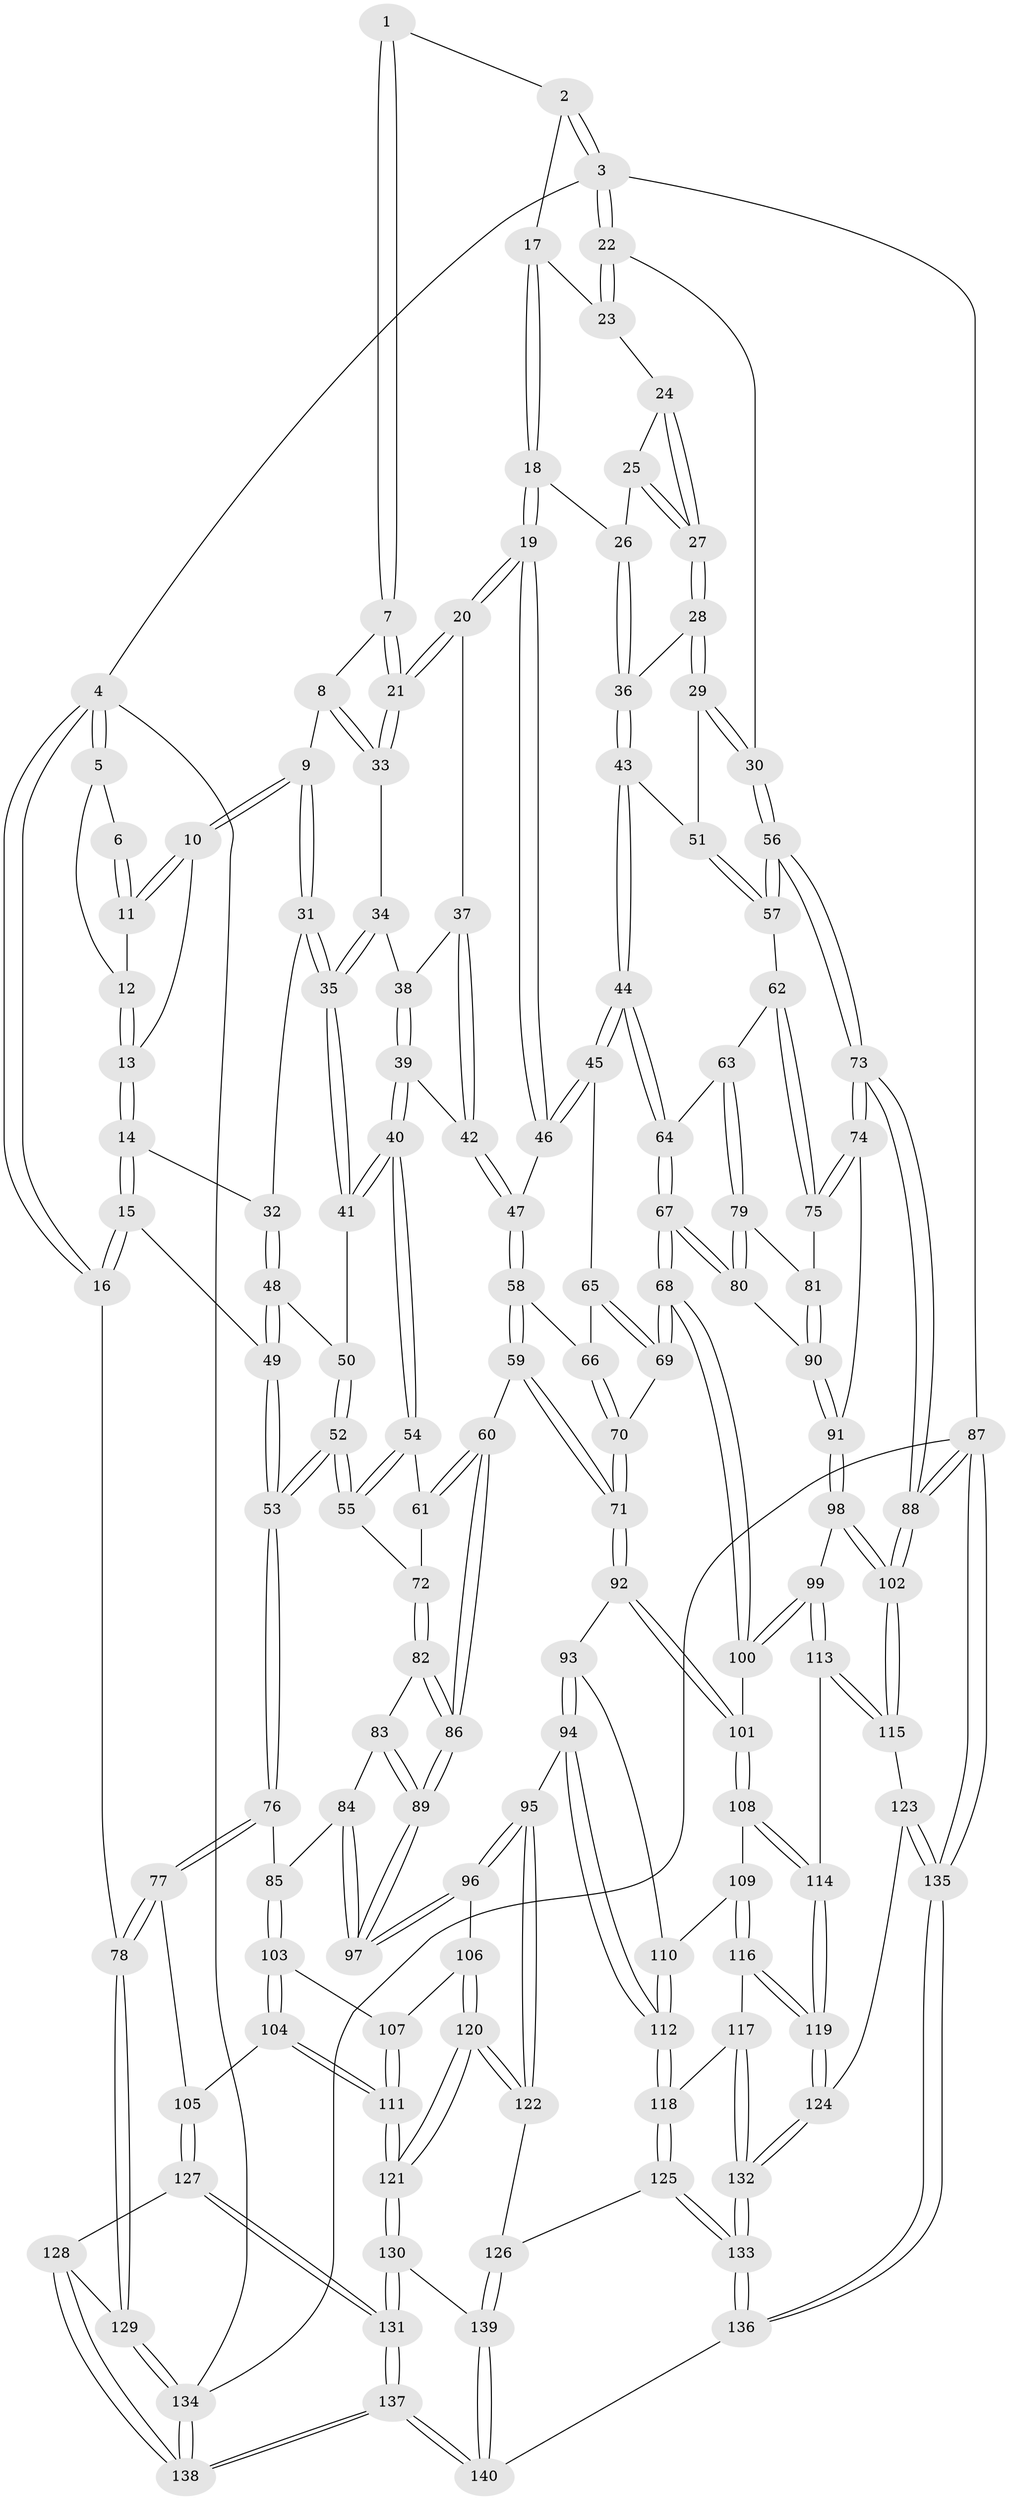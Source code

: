// Generated by graph-tools (version 1.1) at 2025/27/03/15/25 16:27:57]
// undirected, 140 vertices, 347 edges
graph export_dot {
graph [start="1"]
  node [color=gray90,style=filled];
  1 [pos="+0.433137216109022+0"];
  2 [pos="+0.9087924595476214+0"];
  3 [pos="+1+0"];
  4 [pos="+0+0"];
  5 [pos="+0+0"];
  6 [pos="+0.4064238131743276+0"];
  7 [pos="+0.44638790550054325+0.03587600805994445"];
  8 [pos="+0.2976585354220705+0.14481534577333482"];
  9 [pos="+0.2725571088413717+0.1512242925242091"];
  10 [pos="+0.26043249929464446+0.14494441205536335"];
  11 [pos="+0.23984559733600258+0.05864181580000965"];
  12 [pos="+0+0"];
  13 [pos="+0.11831656129134331+0.13109566205845"];
  14 [pos="+0.0526567971982853+0.21164856702867685"];
  15 [pos="+0+0.28507292206400453"];
  16 [pos="+0+0.28318083203571276"];
  17 [pos="+0.8360807417410218+0"];
  18 [pos="+0.6770565095186961+0.16359135750261322"];
  19 [pos="+0.6237440895812798+0.1934316971094893"];
  20 [pos="+0.5725402389606868+0.1728731411684502"];
  21 [pos="+0.5678862769551936+0.16938038286405036"];
  22 [pos="+1+0"];
  23 [pos="+0.9082710068896469+0.1571780493707807"];
  24 [pos="+0.908464033331232+0.15922866271336525"];
  25 [pos="+0.8145582435002982+0.20155016688022848"];
  26 [pos="+0.769110757881506+0.21027380651610036"];
  27 [pos="+0.9480573800821864+0.2402020206310843"];
  28 [pos="+0.9753510124227526+0.28193753237171437"];
  29 [pos="+0.9994187302374341+0.29272177068965066"];
  30 [pos="+1+0.2934051693798108"];
  31 [pos="+0.2541797881609471+0.2487648447000268"];
  32 [pos="+0.1871610588457887+0.30854408496951313"];
  33 [pos="+0.38098487546235205+0.2411927839792906"];
  34 [pos="+0.3807033964509543+0.2709877979454043"];
  35 [pos="+0.34574750474066945+0.3349286783507274"];
  36 [pos="+0.848840100806903+0.29800691773134913"];
  37 [pos="+0.5129729517641612+0.23245620801494812"];
  38 [pos="+0.4505757420111894+0.2853958653566504"];
  39 [pos="+0.4263584884656087+0.38631471800426415"];
  40 [pos="+0.36782624969531874+0.3846837004772981"];
  41 [pos="+0.3529828463873252+0.3719669431741063"];
  42 [pos="+0.45083860313077223+0.3960004970880513"];
  43 [pos="+0.7862809779563504+0.39153926240125264"];
  44 [pos="+0.756511452510511+0.4087595694317731"];
  45 [pos="+0.6844166353957792+0.3847701325716164"];
  46 [pos="+0.6240609364223384+0.19793064425703724"];
  47 [pos="+0.47919091295222094+0.4102239577433277"];
  48 [pos="+0.185587306489328+0.3439599784736665"];
  49 [pos="+0.1314695246331207+0.44793244534732407"];
  50 [pos="+0.3167969401451515+0.3798647466033135"];
  51 [pos="+0.9128123874410404+0.4138855847938535"];
  52 [pos="+0.18622227761693017+0.4980913000255371"];
  53 [pos="+0.14797405756407694+0.496512876200322"];
  54 [pos="+0.35847400442520666+0.42882009656473374"];
  55 [pos="+0.2440127888208819+0.5172173332733245"];
  56 [pos="+1+0.5283004971707549"];
  57 [pos="+0.916273503097396+0.4449950693201735"];
  58 [pos="+0.49926408379270437+0.439492806179833"];
  59 [pos="+0.4797005764098511+0.5781472017767285"];
  60 [pos="+0.4450722224287624+0.5841300377240288"];
  61 [pos="+0.37242989220089495+0.498622530215341"];
  62 [pos="+0.8973387595881048+0.49557275115983423"];
  63 [pos="+0.8672768151717237+0.5130609678404349"];
  64 [pos="+0.7910137714120123+0.4948405101382224"];
  65 [pos="+0.6805468607914996+0.38886511915729827"];
  66 [pos="+0.6397915488454926+0.4233624222502677"];
  67 [pos="+0.7245533474504521+0.6284900209351514"];
  68 [pos="+0.7217600396426241+0.6301906384645769"];
  69 [pos="+0.7055605316965454+0.6239661175781518"];
  70 [pos="+0.6116532533872314+0.599993788594702"];
  71 [pos="+0.5449449769673577+0.6166895074932967"];
  72 [pos="+0.26323948439424316+0.5314253213434901"];
  73 [pos="+1+0.5598532988684497"];
  74 [pos="+1+0.5629198708652364"];
  75 [pos="+1+0.5624340875092242"];
  76 [pos="+0.0868673541359395+0.6110789675992786"];
  77 [pos="+0+0.6695360224609801"];
  78 [pos="+0+0.6704960693391059"];
  79 [pos="+0.8764253835147452+0.5586896773226905"];
  80 [pos="+0.7713449185232873+0.6313279533063638"];
  81 [pos="+0.9073868790179429+0.6081351282028721"];
  82 [pos="+0.27231042049565524+0.5441235201962744"];
  83 [pos="+0.27746961578221113+0.6114246600980384"];
  84 [pos="+0.19061289158808703+0.66951773850071"];
  85 [pos="+0.15860435961338018+0.6761055268514486"];
  86 [pos="+0.41798290897859597+0.6022623297981025"];
  87 [pos="+1+1"];
  88 [pos="+1+0.8978266690398837"];
  89 [pos="+0.35979736728947653+0.6800116547329148"];
  90 [pos="+0.8853154973021397+0.6607750139011866"];
  91 [pos="+0.8970195807106588+0.6872221982689931"];
  92 [pos="+0.5422488201273955+0.6684956098623464"];
  93 [pos="+0.5364382134654074+0.7073332796265857"];
  94 [pos="+0.47469382410041433+0.7971400057474232"];
  95 [pos="+0.45712175480842737+0.8017566857213501"];
  96 [pos="+0.35897188357895243+0.7477124543583871"];
  97 [pos="+0.35637966532181253+0.6916951879065115"];
  98 [pos="+0.9072579928762614+0.7149739987324041"];
  99 [pos="+0.8131173567511529+0.764686831563294"];
  100 [pos="+0.7230920831537672+0.6529390056653788"];
  101 [pos="+0.6805241133330929+0.7538333603926344"];
  102 [pos="+1+0.8011145607456859"];
  103 [pos="+0.1660205348194118+0.699183627625912"];
  104 [pos="+0.15266016928864162+0.7731149352591687"];
  105 [pos="+0.08112328997729104+0.8360822456531962"];
  106 [pos="+0.35770254394506507+0.7486854712795197"];
  107 [pos="+0.23292071680734608+0.7456540135611517"];
  108 [pos="+0.6746865788721087+0.7757377453810967"];
  109 [pos="+0.6623195118883738+0.7773672331694985"];
  110 [pos="+0.6091652545622586+0.7667883712098031"];
  111 [pos="+0.24191691399123758+0.881453242398882"];
  112 [pos="+0.5498418977586376+0.8465334901146286"];
  113 [pos="+0.7999982631702097+0.8164055394493704"];
  114 [pos="+0.6759426637197857+0.7776063306471794"];
  115 [pos="+0.8031735101858968+0.8283895571081759"];
  116 [pos="+0.5893418110647692+0.8521167922388189"];
  117 [pos="+0.5767417390587776+0.8563841495972591"];
  118 [pos="+0.5585763281970072+0.8570818076697583"];
  119 [pos="+0.681247231393987+0.8660201416981903"];
  120 [pos="+0.2560957347746344+0.9105429415788959"];
  121 [pos="+0.2556522685453+0.9108620066348084"];
  122 [pos="+0.4287258406967254+0.8935319053188978"];
  123 [pos="+0.797804070909565+0.8804589524668593"];
  124 [pos="+0.6941328977690516+0.8926501532347042"];
  125 [pos="+0.5555874717338012+0.8840475547329059"];
  126 [pos="+0.45073689164372205+0.941949321784493"];
  127 [pos="+0.09071360287012621+0.8900772162818246"];
  128 [pos="+0.06729068228473636+0.8980057373119479"];
  129 [pos="+0+0.845605699025772"];
  130 [pos="+0.23337823918625938+0.9545274935496708"];
  131 [pos="+0.2105676111341509+0.9862694500354726"];
  132 [pos="+0.6686969621193978+0.9359337550699331"];
  133 [pos="+0.6145962708495328+1"];
  134 [pos="+0+1"];
  135 [pos="+1+1"];
  136 [pos="+0.6042957138378933+1"];
  137 [pos="+0.18262165978601208+1"];
  138 [pos="+0+1"];
  139 [pos="+0.4560053354155097+0.9769450849065413"];
  140 [pos="+0.5679429064586734+1"];
  1 -- 2;
  1 -- 7;
  1 -- 7;
  2 -- 3;
  2 -- 3;
  2 -- 17;
  3 -- 4;
  3 -- 22;
  3 -- 22;
  3 -- 87;
  4 -- 5;
  4 -- 5;
  4 -- 16;
  4 -- 16;
  4 -- 134;
  5 -- 6;
  5 -- 12;
  6 -- 11;
  6 -- 11;
  7 -- 8;
  7 -- 21;
  7 -- 21;
  8 -- 9;
  8 -- 33;
  8 -- 33;
  9 -- 10;
  9 -- 10;
  9 -- 31;
  9 -- 31;
  10 -- 11;
  10 -- 11;
  10 -- 13;
  11 -- 12;
  12 -- 13;
  12 -- 13;
  13 -- 14;
  13 -- 14;
  14 -- 15;
  14 -- 15;
  14 -- 32;
  15 -- 16;
  15 -- 16;
  15 -- 49;
  16 -- 78;
  17 -- 18;
  17 -- 18;
  17 -- 23;
  18 -- 19;
  18 -- 19;
  18 -- 26;
  19 -- 20;
  19 -- 20;
  19 -- 46;
  19 -- 46;
  20 -- 21;
  20 -- 21;
  20 -- 37;
  21 -- 33;
  21 -- 33;
  22 -- 23;
  22 -- 23;
  22 -- 30;
  23 -- 24;
  24 -- 25;
  24 -- 27;
  24 -- 27;
  25 -- 26;
  25 -- 27;
  25 -- 27;
  26 -- 36;
  26 -- 36;
  27 -- 28;
  27 -- 28;
  28 -- 29;
  28 -- 29;
  28 -- 36;
  29 -- 30;
  29 -- 30;
  29 -- 51;
  30 -- 56;
  30 -- 56;
  31 -- 32;
  31 -- 35;
  31 -- 35;
  32 -- 48;
  32 -- 48;
  33 -- 34;
  34 -- 35;
  34 -- 35;
  34 -- 38;
  35 -- 41;
  35 -- 41;
  36 -- 43;
  36 -- 43;
  37 -- 38;
  37 -- 42;
  37 -- 42;
  38 -- 39;
  38 -- 39;
  39 -- 40;
  39 -- 40;
  39 -- 42;
  40 -- 41;
  40 -- 41;
  40 -- 54;
  40 -- 54;
  41 -- 50;
  42 -- 47;
  42 -- 47;
  43 -- 44;
  43 -- 44;
  43 -- 51;
  44 -- 45;
  44 -- 45;
  44 -- 64;
  44 -- 64;
  45 -- 46;
  45 -- 46;
  45 -- 65;
  46 -- 47;
  47 -- 58;
  47 -- 58;
  48 -- 49;
  48 -- 49;
  48 -- 50;
  49 -- 53;
  49 -- 53;
  50 -- 52;
  50 -- 52;
  51 -- 57;
  51 -- 57;
  52 -- 53;
  52 -- 53;
  52 -- 55;
  52 -- 55;
  53 -- 76;
  53 -- 76;
  54 -- 55;
  54 -- 55;
  54 -- 61;
  55 -- 72;
  56 -- 57;
  56 -- 57;
  56 -- 73;
  56 -- 73;
  57 -- 62;
  58 -- 59;
  58 -- 59;
  58 -- 66;
  59 -- 60;
  59 -- 71;
  59 -- 71;
  60 -- 61;
  60 -- 61;
  60 -- 86;
  60 -- 86;
  61 -- 72;
  62 -- 63;
  62 -- 75;
  62 -- 75;
  63 -- 64;
  63 -- 79;
  63 -- 79;
  64 -- 67;
  64 -- 67;
  65 -- 66;
  65 -- 69;
  65 -- 69;
  66 -- 70;
  66 -- 70;
  67 -- 68;
  67 -- 68;
  67 -- 80;
  67 -- 80;
  68 -- 69;
  68 -- 69;
  68 -- 100;
  68 -- 100;
  69 -- 70;
  70 -- 71;
  70 -- 71;
  71 -- 92;
  71 -- 92;
  72 -- 82;
  72 -- 82;
  73 -- 74;
  73 -- 74;
  73 -- 88;
  73 -- 88;
  74 -- 75;
  74 -- 75;
  74 -- 91;
  75 -- 81;
  76 -- 77;
  76 -- 77;
  76 -- 85;
  77 -- 78;
  77 -- 78;
  77 -- 105;
  78 -- 129;
  78 -- 129;
  79 -- 80;
  79 -- 80;
  79 -- 81;
  80 -- 90;
  81 -- 90;
  81 -- 90;
  82 -- 83;
  82 -- 86;
  82 -- 86;
  83 -- 84;
  83 -- 89;
  83 -- 89;
  84 -- 85;
  84 -- 97;
  84 -- 97;
  85 -- 103;
  85 -- 103;
  86 -- 89;
  86 -- 89;
  87 -- 88;
  87 -- 88;
  87 -- 135;
  87 -- 135;
  87 -- 134;
  88 -- 102;
  88 -- 102;
  89 -- 97;
  89 -- 97;
  90 -- 91;
  90 -- 91;
  91 -- 98;
  91 -- 98;
  92 -- 93;
  92 -- 101;
  92 -- 101;
  93 -- 94;
  93 -- 94;
  93 -- 110;
  94 -- 95;
  94 -- 112;
  94 -- 112;
  95 -- 96;
  95 -- 96;
  95 -- 122;
  95 -- 122;
  96 -- 97;
  96 -- 97;
  96 -- 106;
  98 -- 99;
  98 -- 102;
  98 -- 102;
  99 -- 100;
  99 -- 100;
  99 -- 113;
  99 -- 113;
  100 -- 101;
  101 -- 108;
  101 -- 108;
  102 -- 115;
  102 -- 115;
  103 -- 104;
  103 -- 104;
  103 -- 107;
  104 -- 105;
  104 -- 111;
  104 -- 111;
  105 -- 127;
  105 -- 127;
  106 -- 107;
  106 -- 120;
  106 -- 120;
  107 -- 111;
  107 -- 111;
  108 -- 109;
  108 -- 114;
  108 -- 114;
  109 -- 110;
  109 -- 116;
  109 -- 116;
  110 -- 112;
  110 -- 112;
  111 -- 121;
  111 -- 121;
  112 -- 118;
  112 -- 118;
  113 -- 114;
  113 -- 115;
  113 -- 115;
  114 -- 119;
  114 -- 119;
  115 -- 123;
  116 -- 117;
  116 -- 119;
  116 -- 119;
  117 -- 118;
  117 -- 132;
  117 -- 132;
  118 -- 125;
  118 -- 125;
  119 -- 124;
  119 -- 124;
  120 -- 121;
  120 -- 121;
  120 -- 122;
  120 -- 122;
  121 -- 130;
  121 -- 130;
  122 -- 126;
  123 -- 124;
  123 -- 135;
  123 -- 135;
  124 -- 132;
  124 -- 132;
  125 -- 126;
  125 -- 133;
  125 -- 133;
  126 -- 139;
  126 -- 139;
  127 -- 128;
  127 -- 131;
  127 -- 131;
  128 -- 129;
  128 -- 138;
  128 -- 138;
  129 -- 134;
  129 -- 134;
  130 -- 131;
  130 -- 131;
  130 -- 139;
  131 -- 137;
  131 -- 137;
  132 -- 133;
  132 -- 133;
  133 -- 136;
  133 -- 136;
  134 -- 138;
  134 -- 138;
  135 -- 136;
  135 -- 136;
  136 -- 140;
  137 -- 138;
  137 -- 138;
  137 -- 140;
  137 -- 140;
  139 -- 140;
  139 -- 140;
}
